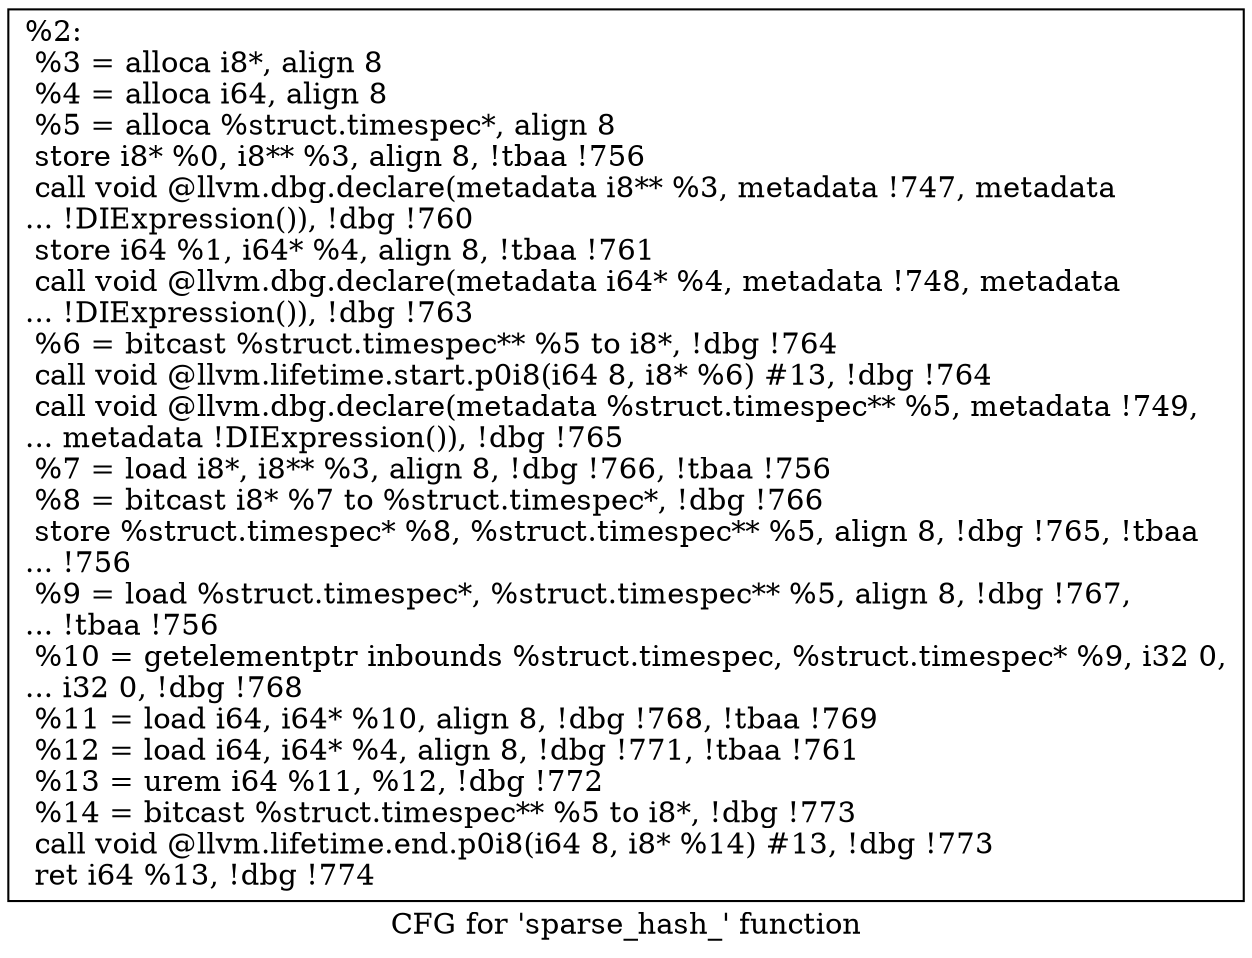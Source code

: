 digraph "CFG for 'sparse_hash_' function" {
	label="CFG for 'sparse_hash_' function";

	Node0x1e41ed0 [shape=record,label="{%2:\l  %3 = alloca i8*, align 8\l  %4 = alloca i64, align 8\l  %5 = alloca %struct.timespec*, align 8\l  store i8* %0, i8** %3, align 8, !tbaa !756\l  call void @llvm.dbg.declare(metadata i8** %3, metadata !747, metadata\l... !DIExpression()), !dbg !760\l  store i64 %1, i64* %4, align 8, !tbaa !761\l  call void @llvm.dbg.declare(metadata i64* %4, metadata !748, metadata\l... !DIExpression()), !dbg !763\l  %6 = bitcast %struct.timespec** %5 to i8*, !dbg !764\l  call void @llvm.lifetime.start.p0i8(i64 8, i8* %6) #13, !dbg !764\l  call void @llvm.dbg.declare(metadata %struct.timespec** %5, metadata !749,\l... metadata !DIExpression()), !dbg !765\l  %7 = load i8*, i8** %3, align 8, !dbg !766, !tbaa !756\l  %8 = bitcast i8* %7 to %struct.timespec*, !dbg !766\l  store %struct.timespec* %8, %struct.timespec** %5, align 8, !dbg !765, !tbaa\l... !756\l  %9 = load %struct.timespec*, %struct.timespec** %5, align 8, !dbg !767,\l... !tbaa !756\l  %10 = getelementptr inbounds %struct.timespec, %struct.timespec* %9, i32 0,\l... i32 0, !dbg !768\l  %11 = load i64, i64* %10, align 8, !dbg !768, !tbaa !769\l  %12 = load i64, i64* %4, align 8, !dbg !771, !tbaa !761\l  %13 = urem i64 %11, %12, !dbg !772\l  %14 = bitcast %struct.timespec** %5 to i8*, !dbg !773\l  call void @llvm.lifetime.end.p0i8(i64 8, i8* %14) #13, !dbg !773\l  ret i64 %13, !dbg !774\l}"];
}
